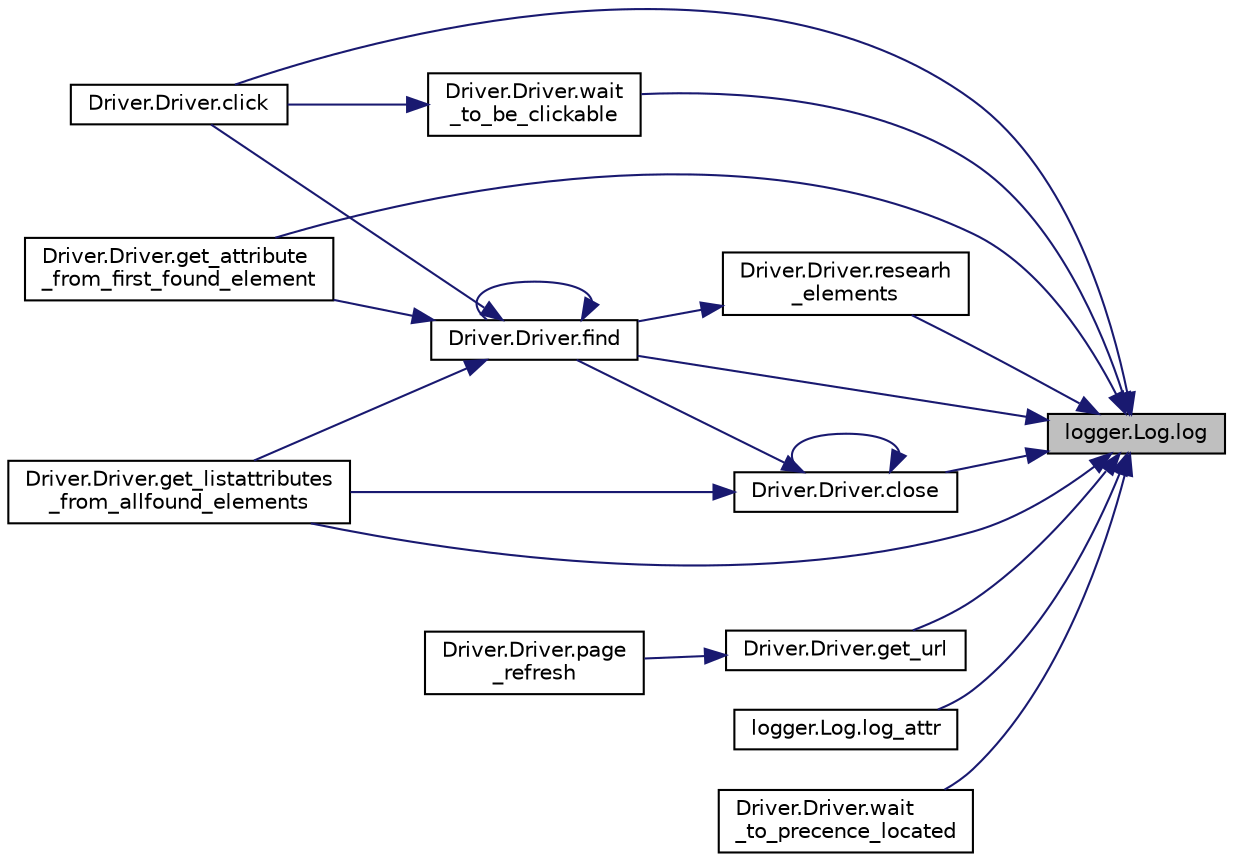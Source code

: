 digraph "logger.Log.log"
{
 // LATEX_PDF_SIZE
  edge [fontname="Helvetica",fontsize="10",labelfontname="Helvetica",labelfontsize="10"];
  node [fontname="Helvetica",fontsize="10",shape=record];
  rankdir="RL";
  Node1 [label="logger.Log.log",height=0.2,width=0.4,color="black", fillcolor="grey75", style="filled", fontcolor="black",tooltip=" "];
  Node1 -> Node2 [dir="back",color="midnightblue",fontsize="10",style="solid",fontname="Helvetica"];
  Node2 [label="Driver.Driver.click",height=0.2,width=0.4,color="black", fillcolor="white", style="filled",URL="$d3/d1e/class_driver_1_1_driver_a2fde78c1fe66c4b257e2eda0534009b7.html#a2fde78c1fe66c4b257e2eda0534009b7",tooltip=" "];
  Node1 -> Node3 [dir="back",color="midnightblue",fontsize="10",style="solid",fontname="Helvetica"];
  Node3 [label="Driver.Driver.close",height=0.2,width=0.4,color="black", fillcolor="white", style="filled",URL="$d3/d1e/class_driver_1_1_driver_a5c17b06d2a192d98a6662641f06a465b.html#a5c17b06d2a192d98a6662641f06a465b",tooltip=" "];
  Node3 -> Node3 [dir="back",color="midnightblue",fontsize="10",style="solid",fontname="Helvetica"];
  Node3 -> Node4 [dir="back",color="midnightblue",fontsize="10",style="solid",fontname="Helvetica"];
  Node4 [label="Driver.Driver.find",height=0.2,width=0.4,color="black", fillcolor="white", style="filled",URL="$d3/d1e/class_driver_1_1_driver_a37e866014a7847b76d4e0658ef69d0f9.html#a37e866014a7847b76d4e0658ef69d0f9",tooltip=" "];
  Node4 -> Node2 [dir="back",color="midnightblue",fontsize="10",style="solid",fontname="Helvetica"];
  Node4 -> Node4 [dir="back",color="midnightblue",fontsize="10",style="solid",fontname="Helvetica"];
  Node4 -> Node5 [dir="back",color="midnightblue",fontsize="10",style="solid",fontname="Helvetica"];
  Node5 [label="Driver.Driver.get_attribute\l_from_first_found_element",height=0.2,width=0.4,color="black", fillcolor="white", style="filled",URL="$d3/d1e/class_driver_1_1_driver_a878468a35e12a81a5d6bd3a1ab58d775.html#a878468a35e12a81a5d6bd3a1ab58d775",tooltip=" "];
  Node4 -> Node6 [dir="back",color="midnightblue",fontsize="10",style="solid",fontname="Helvetica"];
  Node6 [label="Driver.Driver.get_listattributes\l_from_allfound_elements",height=0.2,width=0.4,color="black", fillcolor="white", style="filled",URL="$d3/d1e/class_driver_1_1_driver_a39868ccb3b938d9a73d7ab5d58024c54.html#a39868ccb3b938d9a73d7ab5d58024c54",tooltip=" "];
  Node3 -> Node6 [dir="back",color="midnightblue",fontsize="10",style="solid",fontname="Helvetica"];
  Node1 -> Node4 [dir="back",color="midnightblue",fontsize="10",style="solid",fontname="Helvetica"];
  Node1 -> Node5 [dir="back",color="midnightblue",fontsize="10",style="solid",fontname="Helvetica"];
  Node1 -> Node6 [dir="back",color="midnightblue",fontsize="10",style="solid",fontname="Helvetica"];
  Node1 -> Node7 [dir="back",color="midnightblue",fontsize="10",style="solid",fontname="Helvetica"];
  Node7 [label="Driver.Driver.get_url",height=0.2,width=0.4,color="black", fillcolor="white", style="filled",URL="$d3/d1e/class_driver_1_1_driver_ae1b93fb85cef351a2c95a6c79a98ad10.html#ae1b93fb85cef351a2c95a6c79a98ad10",tooltip=" "];
  Node7 -> Node8 [dir="back",color="midnightblue",fontsize="10",style="solid",fontname="Helvetica"];
  Node8 [label="Driver.Driver.page\l_refresh",height=0.2,width=0.4,color="black", fillcolor="white", style="filled",URL="$d3/d1e/class_driver_1_1_driver_a411507798e3a946e58a023e2f34f36b8.html#a411507798e3a946e58a023e2f34f36b8",tooltip=" "];
  Node1 -> Node9 [dir="back",color="midnightblue",fontsize="10",style="solid",fontname="Helvetica"];
  Node9 [label="logger.Log.log_attr",height=0.2,width=0.4,color="black", fillcolor="white", style="filled",URL="$da/d15/classlogger_1_1_log_a06207045e0bc17c602f0e514fc01eb38.html#a06207045e0bc17c602f0e514fc01eb38",tooltip=" "];
  Node1 -> Node10 [dir="back",color="midnightblue",fontsize="10",style="solid",fontname="Helvetica"];
  Node10 [label="Driver.Driver.researh\l_elements",height=0.2,width=0.4,color="black", fillcolor="white", style="filled",URL="$d3/d1e/class_driver_1_1_driver_a75da44ba2d8e1c9c26320d69e8a4382b.html#a75da44ba2d8e1c9c26320d69e8a4382b",tooltip=" "];
  Node10 -> Node4 [dir="back",color="midnightblue",fontsize="10",style="solid",fontname="Helvetica"];
  Node1 -> Node11 [dir="back",color="midnightblue",fontsize="10",style="solid",fontname="Helvetica"];
  Node11 [label="Driver.Driver.wait\l_to_be_clickable",height=0.2,width=0.4,color="black", fillcolor="white", style="filled",URL="$d3/d1e/class_driver_1_1_driver_a3157c7e055455446f2523b2982fd79ca.html#a3157c7e055455446f2523b2982fd79ca",tooltip=" "];
  Node11 -> Node2 [dir="back",color="midnightblue",fontsize="10",style="solid",fontname="Helvetica"];
  Node1 -> Node12 [dir="back",color="midnightblue",fontsize="10",style="solid",fontname="Helvetica"];
  Node12 [label="Driver.Driver.wait\l_to_precence_located",height=0.2,width=0.4,color="black", fillcolor="white", style="filled",URL="$d3/d1e/class_driver_1_1_driver_ab1a7453953c1b003b3df1aff7f23fc77.html#ab1a7453953c1b003b3df1aff7f23fc77",tooltip=" "];
}
